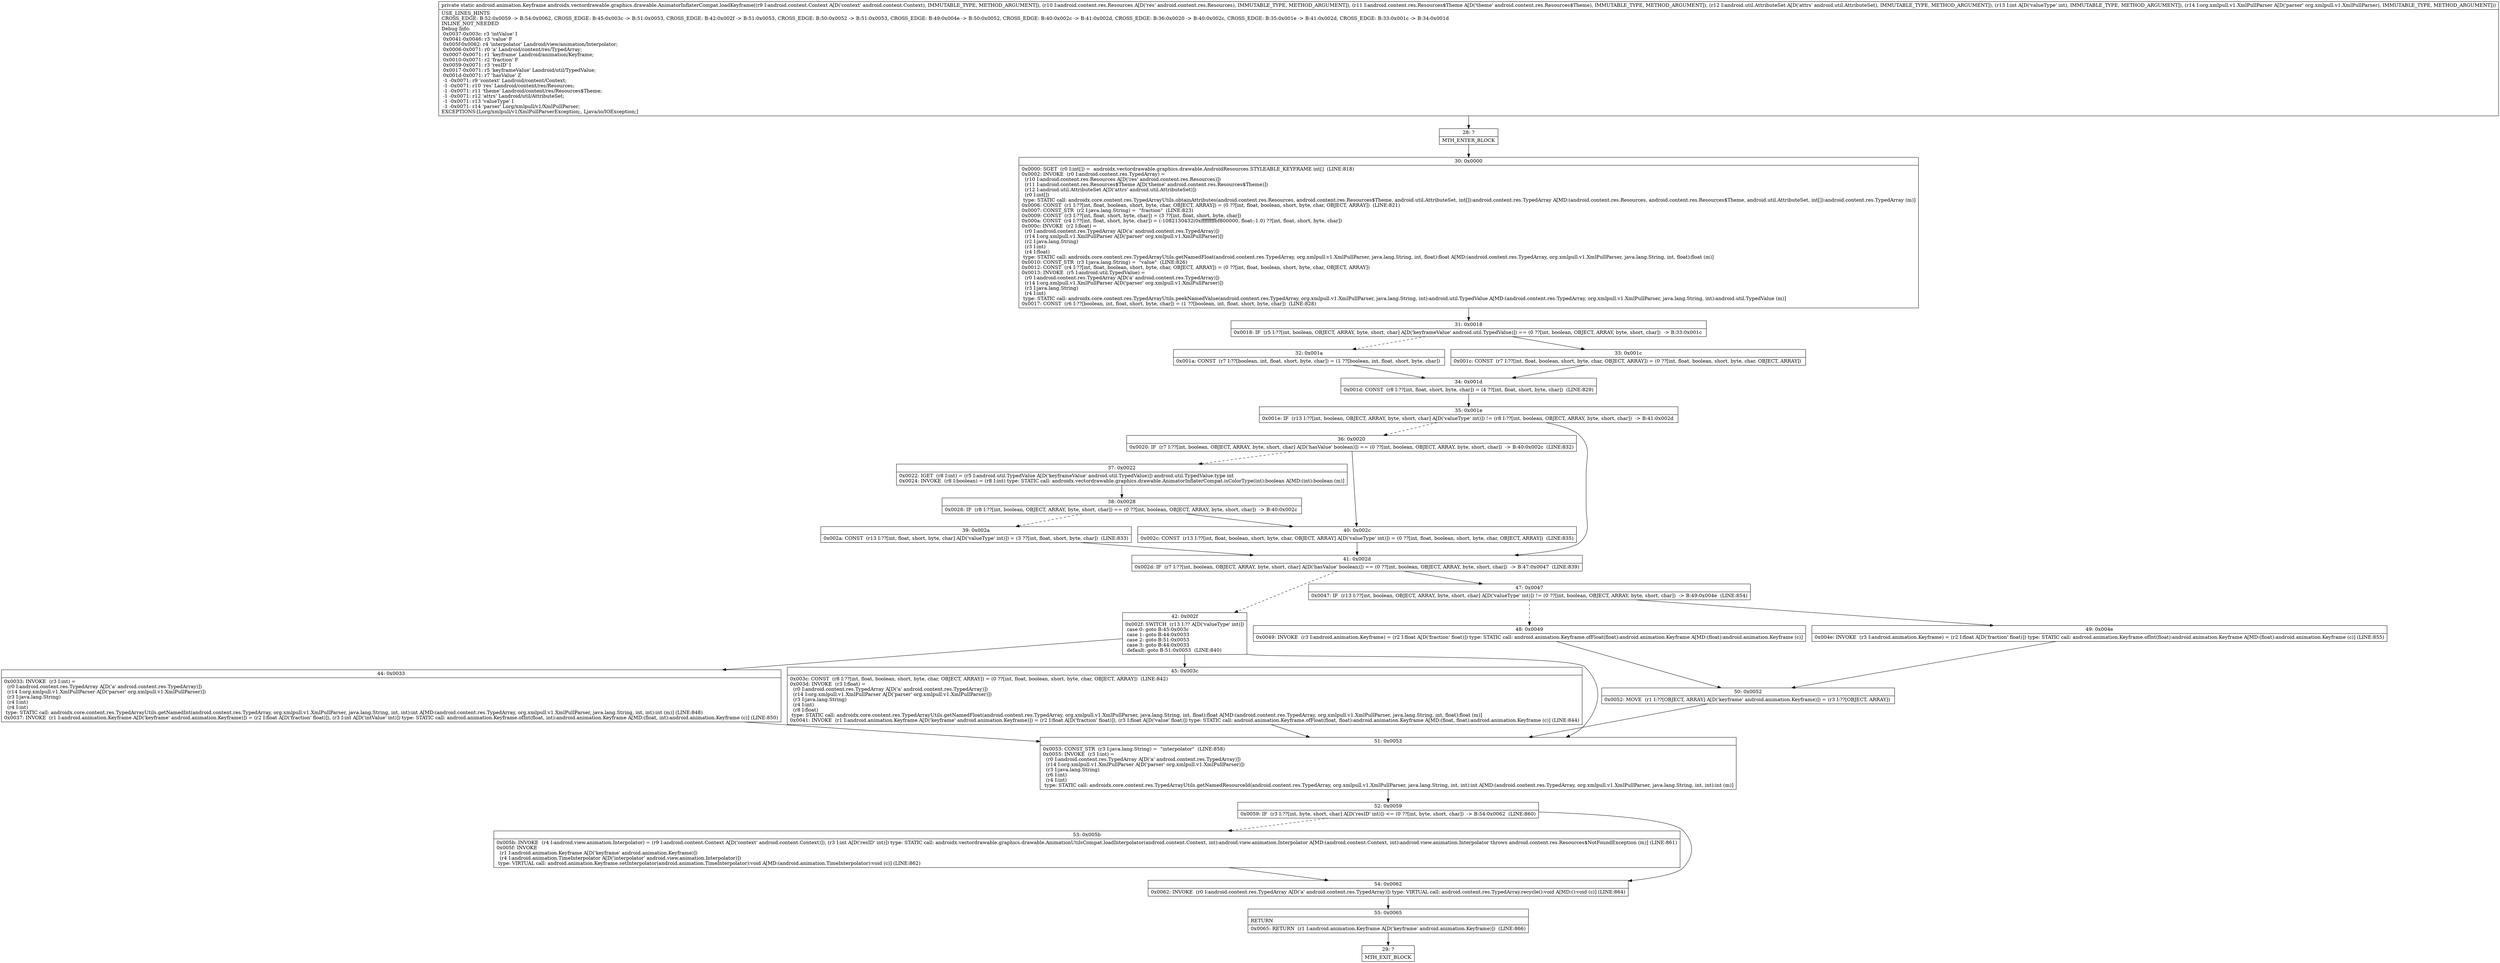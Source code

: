digraph "CFG forandroidx.vectordrawable.graphics.drawable.AnimatorInflaterCompat.loadKeyframe(Landroid\/content\/Context;Landroid\/content\/res\/Resources;Landroid\/content\/res\/Resources$Theme;Landroid\/util\/AttributeSet;ILorg\/xmlpull\/v1\/XmlPullParser;)Landroid\/animation\/Keyframe;" {
Node_28 [shape=record,label="{28\:\ ?|MTH_ENTER_BLOCK\l}"];
Node_30 [shape=record,label="{30\:\ 0x0000|0x0000: SGET  (r0 I:int[]) =  androidx.vectordrawable.graphics.drawable.AndroidResources.STYLEABLE_KEYFRAME int[]  (LINE:818)\l0x0002: INVOKE  (r0 I:android.content.res.TypedArray) = \l  (r10 I:android.content.res.Resources A[D('res' android.content.res.Resources)])\l  (r11 I:android.content.res.Resources$Theme A[D('theme' android.content.res.Resources$Theme)])\l  (r12 I:android.util.AttributeSet A[D('attrs' android.util.AttributeSet)])\l  (r0 I:int[])\l type: STATIC call: androidx.core.content.res.TypedArrayUtils.obtainAttributes(android.content.res.Resources, android.content.res.Resources$Theme, android.util.AttributeSet, int[]):android.content.res.TypedArray A[MD:(android.content.res.Resources, android.content.res.Resources$Theme, android.util.AttributeSet, int[]):android.content.res.TypedArray (m)]\l0x0006: CONST  (r1 I:??[int, float, boolean, short, byte, char, OBJECT, ARRAY]) = (0 ??[int, float, boolean, short, byte, char, OBJECT, ARRAY])  (LINE:821)\l0x0007: CONST_STR  (r2 I:java.lang.String) =  \"fraction\"  (LINE:823)\l0x0009: CONST  (r3 I:??[int, float, short, byte, char]) = (3 ??[int, float, short, byte, char]) \l0x000a: CONST  (r4 I:??[int, float, short, byte, char]) = (\-1082130432(0xffffffffbf800000, float:\-1.0) ??[int, float, short, byte, char]) \l0x000c: INVOKE  (r2 I:float) = \l  (r0 I:android.content.res.TypedArray A[D('a' android.content.res.TypedArray)])\l  (r14 I:org.xmlpull.v1.XmlPullParser A[D('parser' org.xmlpull.v1.XmlPullParser)])\l  (r2 I:java.lang.String)\l  (r3 I:int)\l  (r4 I:float)\l type: STATIC call: androidx.core.content.res.TypedArrayUtils.getNamedFloat(android.content.res.TypedArray, org.xmlpull.v1.XmlPullParser, java.lang.String, int, float):float A[MD:(android.content.res.TypedArray, org.xmlpull.v1.XmlPullParser, java.lang.String, int, float):float (m)]\l0x0010: CONST_STR  (r3 I:java.lang.String) =  \"value\"  (LINE:826)\l0x0012: CONST  (r4 I:??[int, float, boolean, short, byte, char, OBJECT, ARRAY]) = (0 ??[int, float, boolean, short, byte, char, OBJECT, ARRAY]) \l0x0013: INVOKE  (r5 I:android.util.TypedValue) = \l  (r0 I:android.content.res.TypedArray A[D('a' android.content.res.TypedArray)])\l  (r14 I:org.xmlpull.v1.XmlPullParser A[D('parser' org.xmlpull.v1.XmlPullParser)])\l  (r3 I:java.lang.String)\l  (r4 I:int)\l type: STATIC call: androidx.core.content.res.TypedArrayUtils.peekNamedValue(android.content.res.TypedArray, org.xmlpull.v1.XmlPullParser, java.lang.String, int):android.util.TypedValue A[MD:(android.content.res.TypedArray, org.xmlpull.v1.XmlPullParser, java.lang.String, int):android.util.TypedValue (m)]\l0x0017: CONST  (r6 I:??[boolean, int, float, short, byte, char]) = (1 ??[boolean, int, float, short, byte, char])  (LINE:828)\l}"];
Node_31 [shape=record,label="{31\:\ 0x0018|0x0018: IF  (r5 I:??[int, boolean, OBJECT, ARRAY, byte, short, char] A[D('keyframeValue' android.util.TypedValue)]) == (0 ??[int, boolean, OBJECT, ARRAY, byte, short, char])  \-\> B:33:0x001c \l}"];
Node_32 [shape=record,label="{32\:\ 0x001a|0x001a: CONST  (r7 I:??[boolean, int, float, short, byte, char]) = (1 ??[boolean, int, float, short, byte, char]) \l}"];
Node_34 [shape=record,label="{34\:\ 0x001d|0x001d: CONST  (r8 I:??[int, float, short, byte, char]) = (4 ??[int, float, short, byte, char])  (LINE:829)\l}"];
Node_35 [shape=record,label="{35\:\ 0x001e|0x001e: IF  (r13 I:??[int, boolean, OBJECT, ARRAY, byte, short, char] A[D('valueType' int)]) != (r8 I:??[int, boolean, OBJECT, ARRAY, byte, short, char])  \-\> B:41:0x002d \l}"];
Node_36 [shape=record,label="{36\:\ 0x0020|0x0020: IF  (r7 I:??[int, boolean, OBJECT, ARRAY, byte, short, char] A[D('hasValue' boolean)]) == (0 ??[int, boolean, OBJECT, ARRAY, byte, short, char])  \-\> B:40:0x002c  (LINE:832)\l}"];
Node_37 [shape=record,label="{37\:\ 0x0022|0x0022: IGET  (r8 I:int) = (r5 I:android.util.TypedValue A[D('keyframeValue' android.util.TypedValue)]) android.util.TypedValue.type int \l0x0024: INVOKE  (r8 I:boolean) = (r8 I:int) type: STATIC call: androidx.vectordrawable.graphics.drawable.AnimatorInflaterCompat.isColorType(int):boolean A[MD:(int):boolean (m)]\l}"];
Node_38 [shape=record,label="{38\:\ 0x0028|0x0028: IF  (r8 I:??[int, boolean, OBJECT, ARRAY, byte, short, char]) == (0 ??[int, boolean, OBJECT, ARRAY, byte, short, char])  \-\> B:40:0x002c \l}"];
Node_39 [shape=record,label="{39\:\ 0x002a|0x002a: CONST  (r13 I:??[int, float, short, byte, char] A[D('valueType' int)]) = (3 ??[int, float, short, byte, char])  (LINE:833)\l}"];
Node_40 [shape=record,label="{40\:\ 0x002c|0x002c: CONST  (r13 I:??[int, float, boolean, short, byte, char, OBJECT, ARRAY] A[D('valueType' int)]) = (0 ??[int, float, boolean, short, byte, char, OBJECT, ARRAY])  (LINE:835)\l}"];
Node_41 [shape=record,label="{41\:\ 0x002d|0x002d: IF  (r7 I:??[int, boolean, OBJECT, ARRAY, byte, short, char] A[D('hasValue' boolean)]) == (0 ??[int, boolean, OBJECT, ARRAY, byte, short, char])  \-\> B:47:0x0047  (LINE:839)\l}"];
Node_42 [shape=record,label="{42\:\ 0x002f|0x002f: SWITCH  (r13 I:?? A[D('valueType' int)])\l case 0: goto B:45:0x003c\l case 1: goto B:44:0x0033\l case 2: goto B:51:0x0053\l case 3: goto B:44:0x0033\l default: goto B:51:0x0053  (LINE:840)\l}"];
Node_44 [shape=record,label="{44\:\ 0x0033|0x0033: INVOKE  (r3 I:int) = \l  (r0 I:android.content.res.TypedArray A[D('a' android.content.res.TypedArray)])\l  (r14 I:org.xmlpull.v1.XmlPullParser A[D('parser' org.xmlpull.v1.XmlPullParser)])\l  (r3 I:java.lang.String)\l  (r4 I:int)\l  (r4 I:int)\l type: STATIC call: androidx.core.content.res.TypedArrayUtils.getNamedInt(android.content.res.TypedArray, org.xmlpull.v1.XmlPullParser, java.lang.String, int, int):int A[MD:(android.content.res.TypedArray, org.xmlpull.v1.XmlPullParser, java.lang.String, int, int):int (m)] (LINE:848)\l0x0037: INVOKE  (r1 I:android.animation.Keyframe A[D('keyframe' android.animation.Keyframe)]) = (r2 I:float A[D('fraction' float)]), (r3 I:int A[D('intValue' int)]) type: STATIC call: android.animation.Keyframe.ofInt(float, int):android.animation.Keyframe A[MD:(float, int):android.animation.Keyframe (c)] (LINE:850)\l}"];
Node_45 [shape=record,label="{45\:\ 0x003c|0x003c: CONST  (r8 I:??[int, float, boolean, short, byte, char, OBJECT, ARRAY]) = (0 ??[int, float, boolean, short, byte, char, OBJECT, ARRAY])  (LINE:842)\l0x003d: INVOKE  (r3 I:float) = \l  (r0 I:android.content.res.TypedArray A[D('a' android.content.res.TypedArray)])\l  (r14 I:org.xmlpull.v1.XmlPullParser A[D('parser' org.xmlpull.v1.XmlPullParser)])\l  (r3 I:java.lang.String)\l  (r4 I:int)\l  (r8 I:float)\l type: STATIC call: androidx.core.content.res.TypedArrayUtils.getNamedFloat(android.content.res.TypedArray, org.xmlpull.v1.XmlPullParser, java.lang.String, int, float):float A[MD:(android.content.res.TypedArray, org.xmlpull.v1.XmlPullParser, java.lang.String, int, float):float (m)]\l0x0041: INVOKE  (r1 I:android.animation.Keyframe A[D('keyframe' android.animation.Keyframe)]) = (r2 I:float A[D('fraction' float)]), (r3 I:float A[D('value' float)]) type: STATIC call: android.animation.Keyframe.ofFloat(float, float):android.animation.Keyframe A[MD:(float, float):android.animation.Keyframe (c)] (LINE:844)\l}"];
Node_51 [shape=record,label="{51\:\ 0x0053|0x0053: CONST_STR  (r3 I:java.lang.String) =  \"interpolator\"  (LINE:858)\l0x0055: INVOKE  (r3 I:int) = \l  (r0 I:android.content.res.TypedArray A[D('a' android.content.res.TypedArray)])\l  (r14 I:org.xmlpull.v1.XmlPullParser A[D('parser' org.xmlpull.v1.XmlPullParser)])\l  (r3 I:java.lang.String)\l  (r6 I:int)\l  (r4 I:int)\l type: STATIC call: androidx.core.content.res.TypedArrayUtils.getNamedResourceId(android.content.res.TypedArray, org.xmlpull.v1.XmlPullParser, java.lang.String, int, int):int A[MD:(android.content.res.TypedArray, org.xmlpull.v1.XmlPullParser, java.lang.String, int, int):int (m)]\l}"];
Node_52 [shape=record,label="{52\:\ 0x0059|0x0059: IF  (r3 I:??[int, byte, short, char] A[D('resID' int)]) \<= (0 ??[int, byte, short, char])  \-\> B:54:0x0062  (LINE:860)\l}"];
Node_53 [shape=record,label="{53\:\ 0x005b|0x005b: INVOKE  (r4 I:android.view.animation.Interpolator) = (r9 I:android.content.Context A[D('context' android.content.Context)]), (r3 I:int A[D('resID' int)]) type: STATIC call: androidx.vectordrawable.graphics.drawable.AnimationUtilsCompat.loadInterpolator(android.content.Context, int):android.view.animation.Interpolator A[MD:(android.content.Context, int):android.view.animation.Interpolator throws android.content.res.Resources$NotFoundException (m)] (LINE:861)\l0x005f: INVOKE  \l  (r1 I:android.animation.Keyframe A[D('keyframe' android.animation.Keyframe)])\l  (r4 I:android.animation.TimeInterpolator A[D('interpolator' android.view.animation.Interpolator)])\l type: VIRTUAL call: android.animation.Keyframe.setInterpolator(android.animation.TimeInterpolator):void A[MD:(android.animation.TimeInterpolator):void (c)] (LINE:862)\l}"];
Node_54 [shape=record,label="{54\:\ 0x0062|0x0062: INVOKE  (r0 I:android.content.res.TypedArray A[D('a' android.content.res.TypedArray)]) type: VIRTUAL call: android.content.res.TypedArray.recycle():void A[MD:():void (c)] (LINE:864)\l}"];
Node_55 [shape=record,label="{55\:\ 0x0065|RETURN\l|0x0065: RETURN  (r1 I:android.animation.Keyframe A[D('keyframe' android.animation.Keyframe)])  (LINE:866)\l}"];
Node_29 [shape=record,label="{29\:\ ?|MTH_EXIT_BLOCK\l}"];
Node_47 [shape=record,label="{47\:\ 0x0047|0x0047: IF  (r13 I:??[int, boolean, OBJECT, ARRAY, byte, short, char] A[D('valueType' int)]) != (0 ??[int, boolean, OBJECT, ARRAY, byte, short, char])  \-\> B:49:0x004e  (LINE:854)\l}"];
Node_48 [shape=record,label="{48\:\ 0x0049|0x0049: INVOKE  (r3 I:android.animation.Keyframe) = (r2 I:float A[D('fraction' float)]) type: STATIC call: android.animation.Keyframe.ofFloat(float):android.animation.Keyframe A[MD:(float):android.animation.Keyframe (c)]\l}"];
Node_50 [shape=record,label="{50\:\ 0x0052|0x0052: MOVE  (r1 I:??[OBJECT, ARRAY] A[D('keyframe' android.animation.Keyframe)]) = (r3 I:??[OBJECT, ARRAY]) \l}"];
Node_49 [shape=record,label="{49\:\ 0x004e|0x004e: INVOKE  (r3 I:android.animation.Keyframe) = (r2 I:float A[D('fraction' float)]) type: STATIC call: android.animation.Keyframe.ofInt(float):android.animation.Keyframe A[MD:(float):android.animation.Keyframe (c)] (LINE:855)\l}"];
Node_33 [shape=record,label="{33\:\ 0x001c|0x001c: CONST  (r7 I:??[int, float, boolean, short, byte, char, OBJECT, ARRAY]) = (0 ??[int, float, boolean, short, byte, char, OBJECT, ARRAY]) \l}"];
MethodNode[shape=record,label="{private static android.animation.Keyframe androidx.vectordrawable.graphics.drawable.AnimatorInflaterCompat.loadKeyframe((r9 I:android.content.Context A[D('context' android.content.Context), IMMUTABLE_TYPE, METHOD_ARGUMENT]), (r10 I:android.content.res.Resources A[D('res' android.content.res.Resources), IMMUTABLE_TYPE, METHOD_ARGUMENT]), (r11 I:android.content.res.Resources$Theme A[D('theme' android.content.res.Resources$Theme), IMMUTABLE_TYPE, METHOD_ARGUMENT]), (r12 I:android.util.AttributeSet A[D('attrs' android.util.AttributeSet), IMMUTABLE_TYPE, METHOD_ARGUMENT]), (r13 I:int A[D('valueType' int), IMMUTABLE_TYPE, METHOD_ARGUMENT]), (r14 I:org.xmlpull.v1.XmlPullParser A[D('parser' org.xmlpull.v1.XmlPullParser), IMMUTABLE_TYPE, METHOD_ARGUMENT]))  | USE_LINES_HINTS\lCROSS_EDGE: B:52:0x0059 \-\> B:54:0x0062, CROSS_EDGE: B:45:0x003c \-\> B:51:0x0053, CROSS_EDGE: B:42:0x002f \-\> B:51:0x0053, CROSS_EDGE: B:50:0x0052 \-\> B:51:0x0053, CROSS_EDGE: B:49:0x004e \-\> B:50:0x0052, CROSS_EDGE: B:40:0x002c \-\> B:41:0x002d, CROSS_EDGE: B:36:0x0020 \-\> B:40:0x002c, CROSS_EDGE: B:35:0x001e \-\> B:41:0x002d, CROSS_EDGE: B:33:0x001c \-\> B:34:0x001d\lINLINE_NOT_NEEDED\lDebug Info:\l  0x0037\-0x003c: r3 'intValue' I\l  0x0041\-0x0046: r3 'value' F\l  0x005f\-0x0062: r4 'interpolator' Landroid\/view\/animation\/Interpolator;\l  0x0006\-0x0071: r0 'a' Landroid\/content\/res\/TypedArray;\l  0x0007\-0x0071: r1 'keyframe' Landroid\/animation\/Keyframe;\l  0x0010\-0x0071: r2 'fraction' F\l  0x0059\-0x0071: r3 'resID' I\l  0x0017\-0x0071: r5 'keyframeValue' Landroid\/util\/TypedValue;\l  0x001d\-0x0071: r7 'hasValue' Z\l  \-1 \-0x0071: r9 'context' Landroid\/content\/Context;\l  \-1 \-0x0071: r10 'res' Landroid\/content\/res\/Resources;\l  \-1 \-0x0071: r11 'theme' Landroid\/content\/res\/Resources$Theme;\l  \-1 \-0x0071: r12 'attrs' Landroid\/util\/AttributeSet;\l  \-1 \-0x0071: r13 'valueType' I\l  \-1 \-0x0071: r14 'parser' Lorg\/xmlpull\/v1\/XmlPullParser;\lEXCEPTIONS:[Lorg\/xmlpull\/v1\/XmlPullParserException;, Ljava\/io\/IOException;]\l}"];
MethodNode -> Node_28;Node_28 -> Node_30;
Node_30 -> Node_31;
Node_31 -> Node_32[style=dashed];
Node_31 -> Node_33;
Node_32 -> Node_34;
Node_34 -> Node_35;
Node_35 -> Node_36[style=dashed];
Node_35 -> Node_41;
Node_36 -> Node_37[style=dashed];
Node_36 -> Node_40;
Node_37 -> Node_38;
Node_38 -> Node_39[style=dashed];
Node_38 -> Node_40;
Node_39 -> Node_41;
Node_40 -> Node_41;
Node_41 -> Node_42[style=dashed];
Node_41 -> Node_47;
Node_42 -> Node_44;
Node_42 -> Node_45;
Node_42 -> Node_51;
Node_44 -> Node_51;
Node_45 -> Node_51;
Node_51 -> Node_52;
Node_52 -> Node_53[style=dashed];
Node_52 -> Node_54;
Node_53 -> Node_54;
Node_54 -> Node_55;
Node_55 -> Node_29;
Node_47 -> Node_48[style=dashed];
Node_47 -> Node_49;
Node_48 -> Node_50;
Node_50 -> Node_51;
Node_49 -> Node_50;
Node_33 -> Node_34;
}

